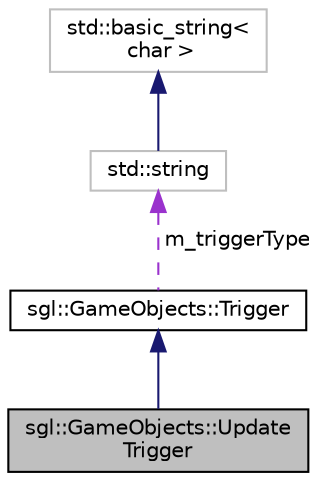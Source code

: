 digraph "sgl::GameObjects::UpdateTrigger"
{
 // INTERACTIVE_SVG=YES
  edge [fontname="Helvetica",fontsize="10",labelfontname="Helvetica",labelfontsize="10"];
  node [fontname="Helvetica",fontsize="10",shape=record];
  Node1 [label="sgl::GameObjects::Update\lTrigger",height=0.2,width=0.4,color="black", fillcolor="grey75", style="filled", fontcolor="black"];
  Node2 -> Node1 [dir="back",color="midnightblue",fontsize="10",style="solid",fontname="Helvetica"];
  Node2 [label="sgl::GameObjects::Trigger",height=0.2,width=0.4,color="black", fillcolor="white", style="filled",URL="$d9/d1c/classsgl_1_1GameObjects_1_1Trigger.html",tooltip="A base trigger class to implement your own type of triggers. "];
  Node3 -> Node2 [dir="back",color="darkorchid3",fontsize="10",style="dashed",label=" m_triggerType" ,fontname="Helvetica"];
  Node3 [label="std::string",height=0.2,width=0.4,color="grey75", fillcolor="white", style="filled",tooltip="STL class. "];
  Node4 -> Node3 [dir="back",color="midnightblue",fontsize="10",style="solid",fontname="Helvetica"];
  Node4 [label="std::basic_string\<\l char \>",height=0.2,width=0.4,color="grey75", fillcolor="white", style="filled",tooltip="STL class. "];
}
